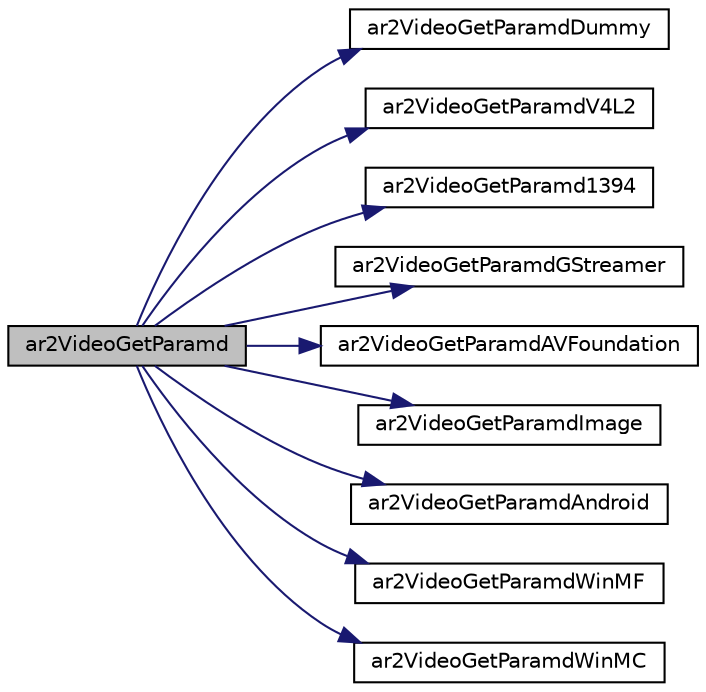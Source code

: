 digraph "ar2VideoGetParamd"
{
 // INTERACTIVE_SVG=YES
  edge [fontname="Helvetica",fontsize="10",labelfontname="Helvetica",labelfontsize="10"];
  node [fontname="Helvetica",fontsize="10",shape=record];
  rankdir="LR";
  Node1 [label="ar2VideoGetParamd",height=0.2,width=0.4,color="black", fillcolor="grey75", style="filled", fontcolor="black"];
  Node1 -> Node2 [color="midnightblue",fontsize="10",style="solid",fontname="Helvetica"];
  Node2 [label="ar2VideoGetParamdDummy",height=0.2,width=0.4,color="black", fillcolor="white", style="filled",URL="$video_dummy_8h.html#a6d6c05ad9c51e4747f50d11f2ce158be"];
  Node1 -> Node3 [color="midnightblue",fontsize="10",style="solid",fontname="Helvetica"];
  Node3 [label="ar2VideoGetParamdV4L2",height=0.2,width=0.4,color="black", fillcolor="white", style="filled",URL="$video_v4_l2_8h.html#adbee1ab9a6763926f5d8e04322726984"];
  Node1 -> Node4 [color="midnightblue",fontsize="10",style="solid",fontname="Helvetica"];
  Node4 [label="ar2VideoGetParamd1394",height=0.2,width=0.4,color="black", fillcolor="white", style="filled",URL="$video1394_8h.html#ab316073294e8c5b39ae3e8df6a379913"];
  Node1 -> Node5 [color="midnightblue",fontsize="10",style="solid",fontname="Helvetica"];
  Node5 [label="ar2VideoGetParamdGStreamer",height=0.2,width=0.4,color="black", fillcolor="white", style="filled",URL="$video_g_streamer_8h.html#a4b20d5fcb2db25d09ee73607d3260ab7"];
  Node1 -> Node6 [color="midnightblue",fontsize="10",style="solid",fontname="Helvetica"];
  Node6 [label="ar2VideoGetParamdAVFoundation",height=0.2,width=0.4,color="black", fillcolor="white", style="filled",URL="$video_a_v_foundation_8h.html#aaf1de47a4b3b505919cfcb547210b40e"];
  Node1 -> Node7 [color="midnightblue",fontsize="10",style="solid",fontname="Helvetica"];
  Node7 [label="ar2VideoGetParamdImage",height=0.2,width=0.4,color="black", fillcolor="white", style="filled",URL="$video_image_8h.html#a519145a9d0460b001d6271da67bf892c"];
  Node1 -> Node8 [color="midnightblue",fontsize="10",style="solid",fontname="Helvetica"];
  Node8 [label="ar2VideoGetParamdAndroid",height=0.2,width=0.4,color="black", fillcolor="white", style="filled",URL="$video_android_8h.html#a6183e26c3a8bcdb13c3d988500d23bb0"];
  Node1 -> Node9 [color="midnightblue",fontsize="10",style="solid",fontname="Helvetica"];
  Node9 [label="ar2VideoGetParamdWinMF",height=0.2,width=0.4,color="black", fillcolor="white", style="filled",URL="$video_windows_media_foundation_8h.html#a7175bd4049ab55af7cd5b41ed22b3547"];
  Node1 -> Node10 [color="midnightblue",fontsize="10",style="solid",fontname="Helvetica"];
  Node10 [label="ar2VideoGetParamdWinMC",height=0.2,width=0.4,color="black", fillcolor="white", style="filled",URL="$video_windows_media_capture_8h.html#a154aa8f2c5df358d0b01cd19d42ab02e"];
}
